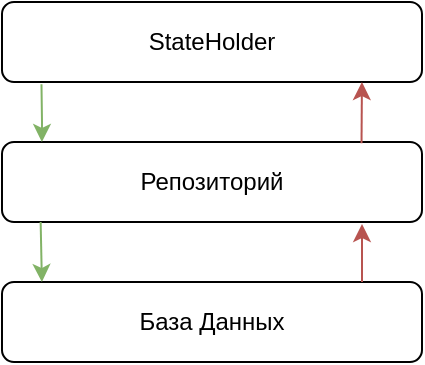 <mxfile version="20.8.22" type="github">
  <diagram name="Страница 1" id="Tn5w8StCoS7VMpzthSma">
    <mxGraphModel dx="544" dy="318" grid="1" gridSize="10" guides="1" tooltips="1" connect="1" arrows="1" fold="1" page="1" pageScale="1" pageWidth="827" pageHeight="1169" math="0" shadow="0">
      <root>
        <mxCell id="0" />
        <mxCell id="1" parent="0" />
        <mxCell id="CQyeInGpSQFyOS3ROyyY-1" value="StateHolder" style="rounded=1;whiteSpace=wrap;html=1;" vertex="1" parent="1">
          <mxGeometry x="260" y="400" width="210" height="40" as="geometry" />
        </mxCell>
        <mxCell id="CQyeInGpSQFyOS3ROyyY-2" value="Репозиторий" style="rounded=1;whiteSpace=wrap;html=1;" vertex="1" parent="1">
          <mxGeometry x="260" y="470" width="210" height="40" as="geometry" />
        </mxCell>
        <mxCell id="CQyeInGpSQFyOS3ROyyY-3" value="База Данных" style="rounded=1;whiteSpace=wrap;html=1;" vertex="1" parent="1">
          <mxGeometry x="260" y="540" width="210" height="40" as="geometry" />
        </mxCell>
        <mxCell id="CQyeInGpSQFyOS3ROyyY-5" value="" style="endArrow=classic;html=1;rounded=0;exitX=0.094;exitY=1.027;exitDx=0;exitDy=0;exitPerimeter=0;entryX=0.095;entryY=0;entryDx=0;entryDy=0;entryPerimeter=0;fillColor=#d5e8d4;strokeColor=#82b366;" edge="1" parent="1" source="CQyeInGpSQFyOS3ROyyY-1" target="CQyeInGpSQFyOS3ROyyY-2">
          <mxGeometry width="50" height="50" relative="1" as="geometry">
            <mxPoint x="280" y="490" as="sourcePoint" />
            <mxPoint x="330" y="440" as="targetPoint" />
            <Array as="points">
              <mxPoint x="280" y="460" />
            </Array>
          </mxGeometry>
        </mxCell>
        <mxCell id="CQyeInGpSQFyOS3ROyyY-6" value="" style="endArrow=classic;html=1;rounded=0;entryX=0.095;entryY=0;entryDx=0;entryDy=0;entryPerimeter=0;exitX=0.092;exitY=1;exitDx=0;exitDy=0;exitPerimeter=0;fillColor=#d5e8d4;strokeColor=#82b366;" edge="1" parent="1" source="CQyeInGpSQFyOS3ROyyY-2" target="CQyeInGpSQFyOS3ROyyY-3">
          <mxGeometry width="50" height="50" relative="1" as="geometry">
            <mxPoint x="240" y="490" as="sourcePoint" />
            <mxPoint x="290" y="440" as="targetPoint" />
          </mxGeometry>
        </mxCell>
        <mxCell id="CQyeInGpSQFyOS3ROyyY-8" value="" style="endArrow=classic;html=1;rounded=0;entryX=0.857;entryY=1;entryDx=0;entryDy=0;entryPerimeter=0;exitX=0.856;exitY=0.016;exitDx=0;exitDy=0;exitPerimeter=0;fillColor=#f8cecc;strokeColor=#b85450;" edge="1" parent="1" source="CQyeInGpSQFyOS3ROyyY-2" target="CQyeInGpSQFyOS3ROyyY-1">
          <mxGeometry width="50" height="50" relative="1" as="geometry">
            <mxPoint x="310" y="510" as="sourcePoint" />
            <mxPoint x="360" y="460" as="targetPoint" />
          </mxGeometry>
        </mxCell>
        <mxCell id="CQyeInGpSQFyOS3ROyyY-9" value="" style="endArrow=classic;html=1;rounded=0;entryX=0.838;entryY=1.021;entryDx=0;entryDy=0;entryPerimeter=0;exitX=0.839;exitY=0.002;exitDx=0;exitDy=0;exitPerimeter=0;fillColor=#f8cecc;strokeColor=#b85450;" edge="1" parent="1">
          <mxGeometry width="50" height="50" relative="1" as="geometry">
            <mxPoint x="440" y="540" as="sourcePoint" />
            <mxPoint x="440" y="511" as="targetPoint" />
          </mxGeometry>
        </mxCell>
      </root>
    </mxGraphModel>
  </diagram>
</mxfile>
